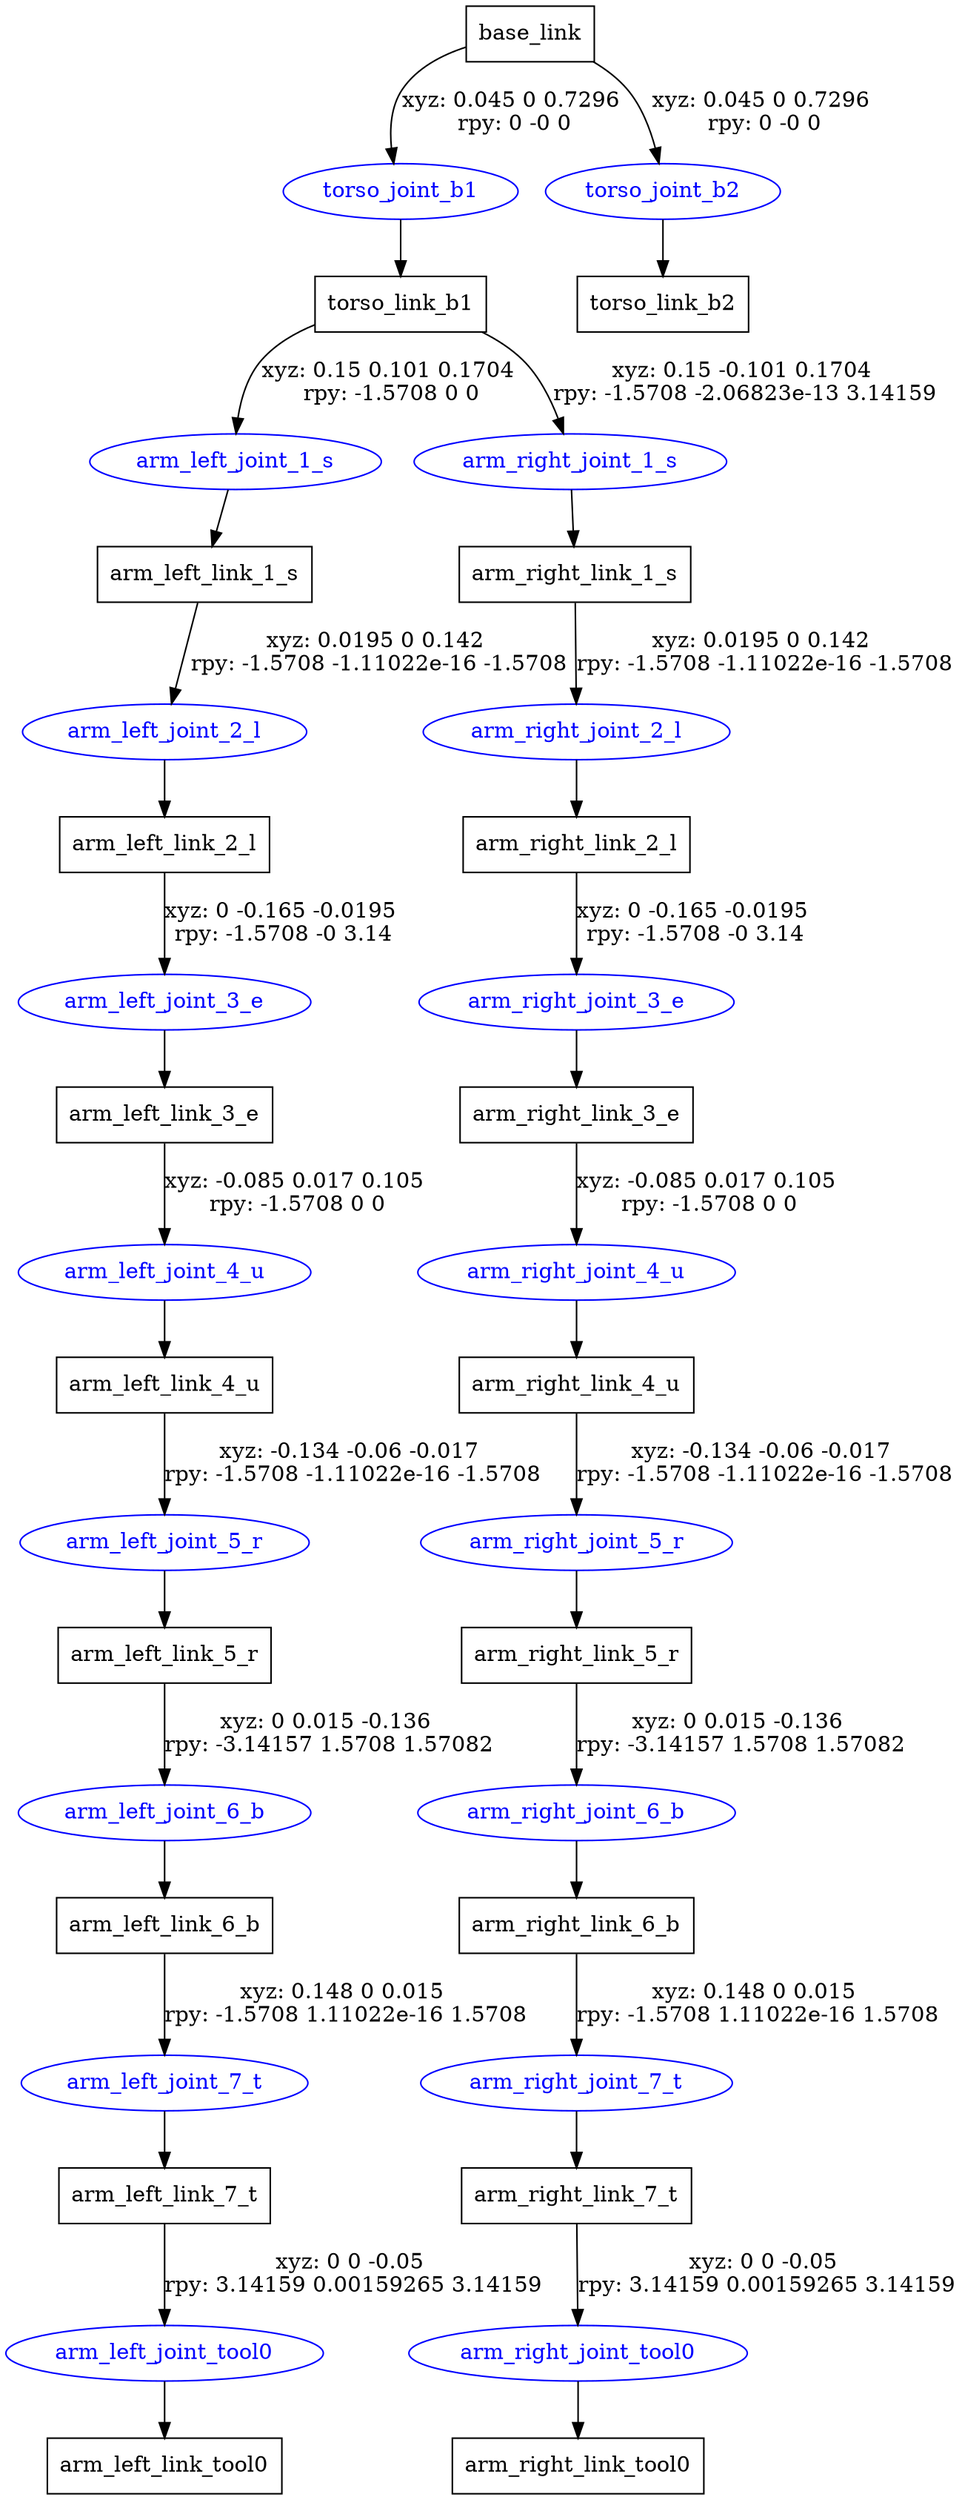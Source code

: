 digraph G {
node [shape=box];
"base_link" [label="base_link"];
"torso_link_b1" [label="torso_link_b1"];
"arm_left_link_1_s" [label="arm_left_link_1_s"];
"arm_left_link_2_l" [label="arm_left_link_2_l"];
"arm_left_link_3_e" [label="arm_left_link_3_e"];
"arm_left_link_4_u" [label="arm_left_link_4_u"];
"arm_left_link_5_r" [label="arm_left_link_5_r"];
"arm_left_link_6_b" [label="arm_left_link_6_b"];
"arm_left_link_7_t" [label="arm_left_link_7_t"];
"arm_left_link_tool0" [label="arm_left_link_tool0"];
"arm_right_link_1_s" [label="arm_right_link_1_s"];
"arm_right_link_2_l" [label="arm_right_link_2_l"];
"arm_right_link_3_e" [label="arm_right_link_3_e"];
"arm_right_link_4_u" [label="arm_right_link_4_u"];
"arm_right_link_5_r" [label="arm_right_link_5_r"];
"arm_right_link_6_b" [label="arm_right_link_6_b"];
"arm_right_link_7_t" [label="arm_right_link_7_t"];
"arm_right_link_tool0" [label="arm_right_link_tool0"];
"torso_link_b2" [label="torso_link_b2"];
node [shape=ellipse, color=blue, fontcolor=blue];
"base_link" -> "torso_joint_b1" [label="xyz: 0.045 0 0.7296 \nrpy: 0 -0 0"]
"torso_joint_b1" -> "torso_link_b1"
"torso_link_b1" -> "arm_left_joint_1_s" [label="xyz: 0.15 0.101 0.1704 \nrpy: -1.5708 0 0"]
"arm_left_joint_1_s" -> "arm_left_link_1_s"
"arm_left_link_1_s" -> "arm_left_joint_2_l" [label="xyz: 0.0195 0 0.142 \nrpy: -1.5708 -1.11022e-16 -1.5708"]
"arm_left_joint_2_l" -> "arm_left_link_2_l"
"arm_left_link_2_l" -> "arm_left_joint_3_e" [label="xyz: 0 -0.165 -0.0195 \nrpy: -1.5708 -0 3.14"]
"arm_left_joint_3_e" -> "arm_left_link_3_e"
"arm_left_link_3_e" -> "arm_left_joint_4_u" [label="xyz: -0.085 0.017 0.105 \nrpy: -1.5708 0 0"]
"arm_left_joint_4_u" -> "arm_left_link_4_u"
"arm_left_link_4_u" -> "arm_left_joint_5_r" [label="xyz: -0.134 -0.06 -0.017 \nrpy: -1.5708 -1.11022e-16 -1.5708"]
"arm_left_joint_5_r" -> "arm_left_link_5_r"
"arm_left_link_5_r" -> "arm_left_joint_6_b" [label="xyz: 0 0.015 -0.136 \nrpy: -3.14157 1.5708 1.57082"]
"arm_left_joint_6_b" -> "arm_left_link_6_b"
"arm_left_link_6_b" -> "arm_left_joint_7_t" [label="xyz: 0.148 0 0.015 \nrpy: -1.5708 1.11022e-16 1.5708"]
"arm_left_joint_7_t" -> "arm_left_link_7_t"
"arm_left_link_7_t" -> "arm_left_joint_tool0" [label="xyz: 0 0 -0.05 \nrpy: 3.14159 0.00159265 3.14159"]
"arm_left_joint_tool0" -> "arm_left_link_tool0"
"torso_link_b1" -> "arm_right_joint_1_s" [label="xyz: 0.15 -0.101 0.1704 \nrpy: -1.5708 -2.06823e-13 3.14159"]
"arm_right_joint_1_s" -> "arm_right_link_1_s"
"arm_right_link_1_s" -> "arm_right_joint_2_l" [label="xyz: 0.0195 0 0.142 \nrpy: -1.5708 -1.11022e-16 -1.5708"]
"arm_right_joint_2_l" -> "arm_right_link_2_l"
"arm_right_link_2_l" -> "arm_right_joint_3_e" [label="xyz: 0 -0.165 -0.0195 \nrpy: -1.5708 -0 3.14"]
"arm_right_joint_3_e" -> "arm_right_link_3_e"
"arm_right_link_3_e" -> "arm_right_joint_4_u" [label="xyz: -0.085 0.017 0.105 \nrpy: -1.5708 0 0"]
"arm_right_joint_4_u" -> "arm_right_link_4_u"
"arm_right_link_4_u" -> "arm_right_joint_5_r" [label="xyz: -0.134 -0.06 -0.017 \nrpy: -1.5708 -1.11022e-16 -1.5708"]
"arm_right_joint_5_r" -> "arm_right_link_5_r"
"arm_right_link_5_r" -> "arm_right_joint_6_b" [label="xyz: 0 0.015 -0.136 \nrpy: -3.14157 1.5708 1.57082"]
"arm_right_joint_6_b" -> "arm_right_link_6_b"
"arm_right_link_6_b" -> "arm_right_joint_7_t" [label="xyz: 0.148 0 0.015 \nrpy: -1.5708 1.11022e-16 1.5708"]
"arm_right_joint_7_t" -> "arm_right_link_7_t"
"arm_right_link_7_t" -> "arm_right_joint_tool0" [label="xyz: 0 0 -0.05 \nrpy: 3.14159 0.00159265 3.14159"]
"arm_right_joint_tool0" -> "arm_right_link_tool0"
"base_link" -> "torso_joint_b2" [label="xyz: 0.045 0 0.7296 \nrpy: 0 -0 0"]
"torso_joint_b2" -> "torso_link_b2"
}
